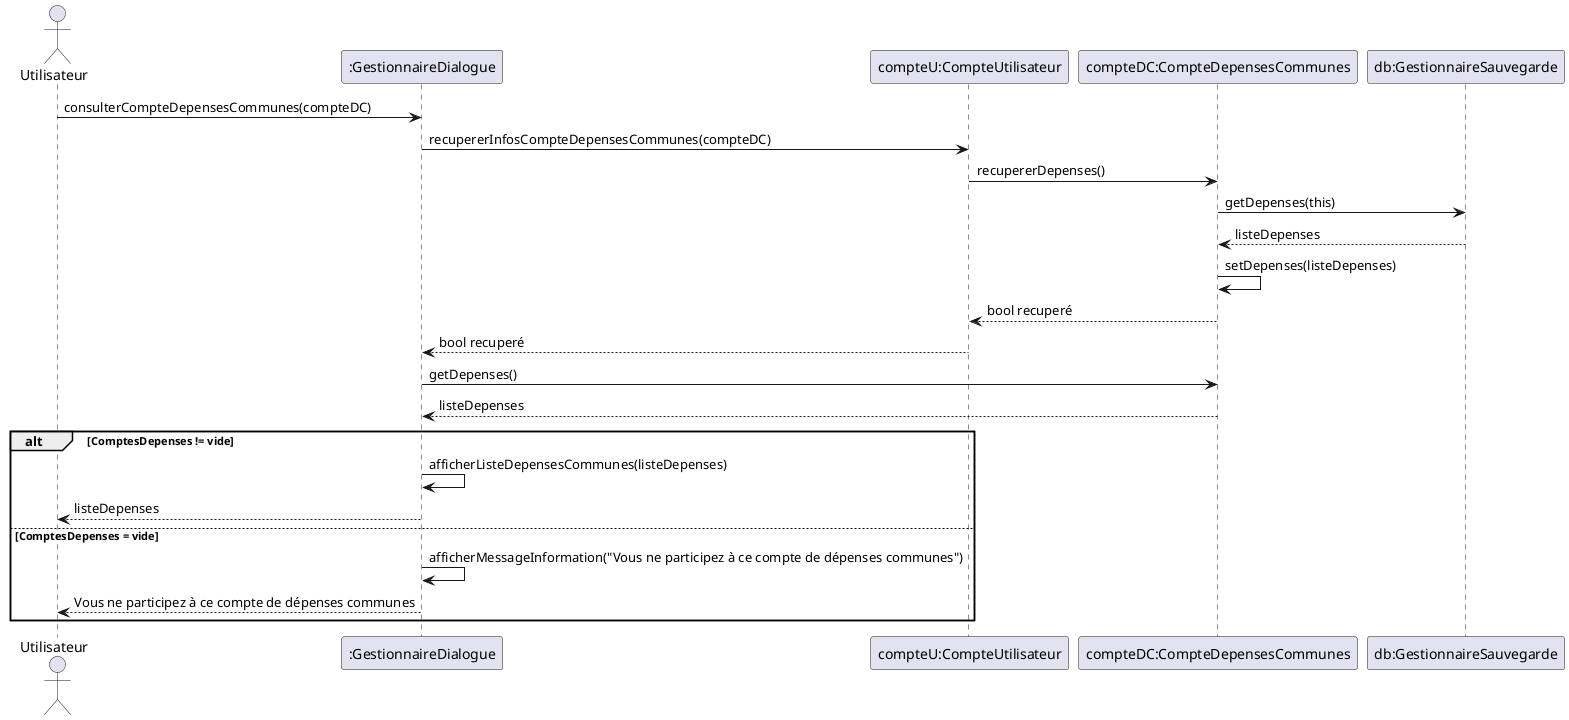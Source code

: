 @startuml  Consulter un compte de dépenses

actor "Utilisateur" as us
participant ":GestionnaireDialogue" as gd
participant "compteU:CompteUtilisateur" as cu
participant "compteDC:CompteDepensesCommunes" as cd
participant "db:GestionnaireSauvegarde" as gs

us 	-> 	gd 	: consulterCompteDepensesCommunes(compteDC)
gd 	-> 	cu 	: recupererInfosCompteDepensesCommunes(compteDC)
cu 	-> cd 	: recupererDepenses()
cd 	->	gs 	: getDepenses(this)
gs 	--> cd 	: listeDepenses
cd 	-> 	cd 	: setDepenses(listeDepenses)
cd 	--> cu 	: bool recuperé
cu 	--> gd 	: bool recuperé
' TODO Verifier que la récupération a marché avant de continuer
gd 	-> 	cd 	: getDepenses()
cd 	--> gd 	: listeDepenses
alt ComptesDepenses != vide
gd 	->	gd 	: afficherListeDepensesCommunes(listeDepenses)
gd 	-->	us 	: listeDepenses
else ComptesDepenses = vide
gd 	-> 	gd  : afficherMessageInformation("Vous ne participez à ce compte de dépenses communes")
gd 	-->	us 	: Vous ne participez à ce compte de dépenses communes
end
@enduml